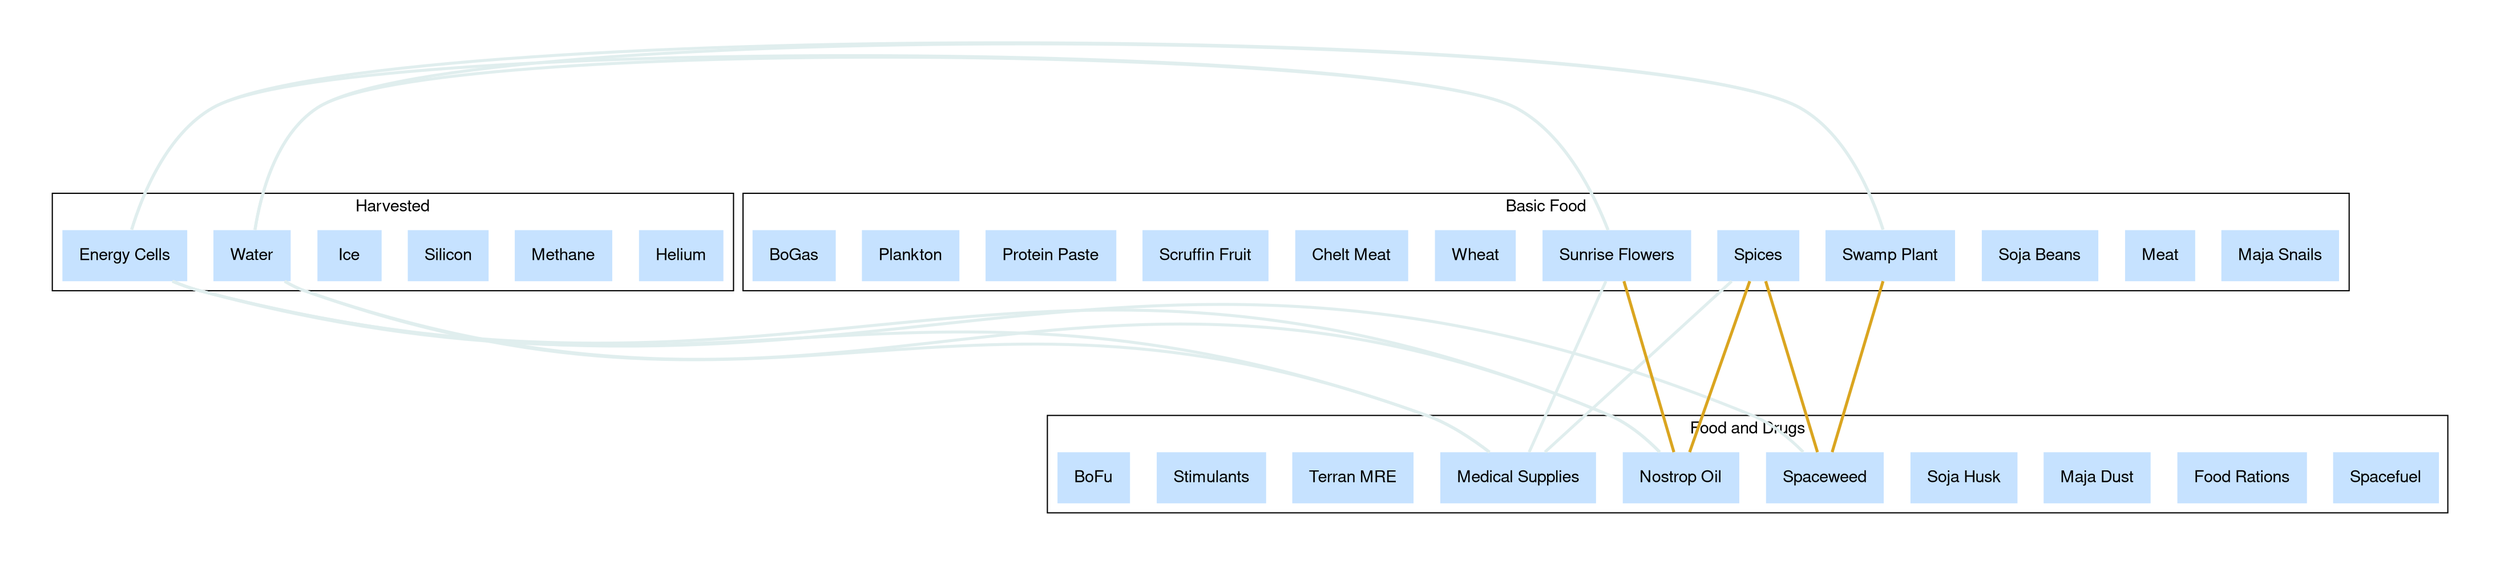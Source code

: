 graph "X4 Economy" {
	compound=true fontname="Helvetica,Arial,sans-serif"
	graph [nodesep=0.3 pad=0.5 ranksep=2]
	node [color=slategray1 fontname="Helvetica,Arial,sans-serif" margin=0.2 penwidth=0 shape=record style=filled]
	edge [fontname="Helvetica,Arial,sans-serif" penwidth=2.5]
	subgraph 0 {
		cluster=true label=Harvested
		Helium [colour=lightsteelblue2 shape=box]
		Methane [colour=lightsteelblue2 shape=box]
		Silicon [colour=lightsteelblue2 shape=box]
		Ice [colour=lightsteelblue2 shape=box]
		Water [colour=lightsteelblue2 shape=box]
		"Energy Cells" [colour=lightsteelblue2 shape=box]
	}
	subgraph 1 {
		cluster=true label="Basic Food"
		"Maja Snails" [colour=lightsteelblue2 shape=box]
		Meat [colour=lightsteelblue2 shape=box]
		"Soja Beans" [colour=lightsteelblue2 shape=box]
		Spices [colour=lightsteelblue2 shape=box]
		"Sunrise Flowers" [colour=lightsteelblue2 shape=box]
		"Swamp Plant" [colour=lightsteelblue2 shape=box]
		Wheat [colour=lightsteelblue2 shape=box]
		"Chelt Meat" [colour=lightsteelblue2 shape=box]
		"Scruffin Fruit" [colour=lightsteelblue2 shape=box]
		"Protein Paste" [colour=lightsteelblue2 shape=box]
		Plankton [colour=lightsteelblue2 shape=box]
		BoGas [colour=lightsteelblue2 shape=box]
	}
	subgraph 2 {
		cluster=true label="Food and Drugs"
		Spacefuel [colour=lightsteelblue2 shape=box]
		"Food Rations" [colour=lightsteelblue2 shape=box]
		"Maja Dust" [colour=lightsteelblue2 shape=box]
		"Soja Husk" [colour=lightsteelblue2 shape=box]
		Spaceweed [colour=lightsteelblue2 shape=box]
		"Nostrop Oil" [colour=lightsteelblue2 shape=box]
		"Medical Supplies" [colour=lightsteelblue2 shape=box]
		"Terran MRE" [colour=lightsteelblue2 shape=box]
		Stimulants [colour=lightsteelblue2 shape=box]
		BoFu [colour=lightsteelblue2 shape=box]
	}
	"Energy Cells" -- "Sunrise Flowers" [color=azure2 constraint=false]
	Water -- "Sunrise Flowers" [color=azure2 constraint=false]
	"Energy Cells" -- "Swamp Plant" [color=azure2 constraint=false]
	Water -- "Swamp Plant" [color=azure2 constraint=false]
	"Energy Cells" -- Spaceweed [color=azure2 constraint=false]
	Spices -- Spaceweed [color=goldenrod constraint=true]
	"Swamp Plant" -- Spaceweed [color=goldenrod constraint=true]
	"Energy Cells" -- "Nostrop Oil" [color=azure2 constraint=false]
	Spices -- "Nostrop Oil" [color=goldenrod constraint=true]
	"Sunrise Flowers" -- "Nostrop Oil" [color=goldenrod constraint=true]
	Water -- "Nostrop Oil" [color=azure2 constraint=false]
	"Energy Cells" -- "Medical Supplies" [color=azure2 constraint=false]
	Spices -- "Medical Supplies" [color=azure2 constraint=false]
	"Sunrise Flowers" -- "Medical Supplies" [color=azure2 constraint=false]
	Water -- "Medical Supplies" [color=azure2 constraint=false]
}
